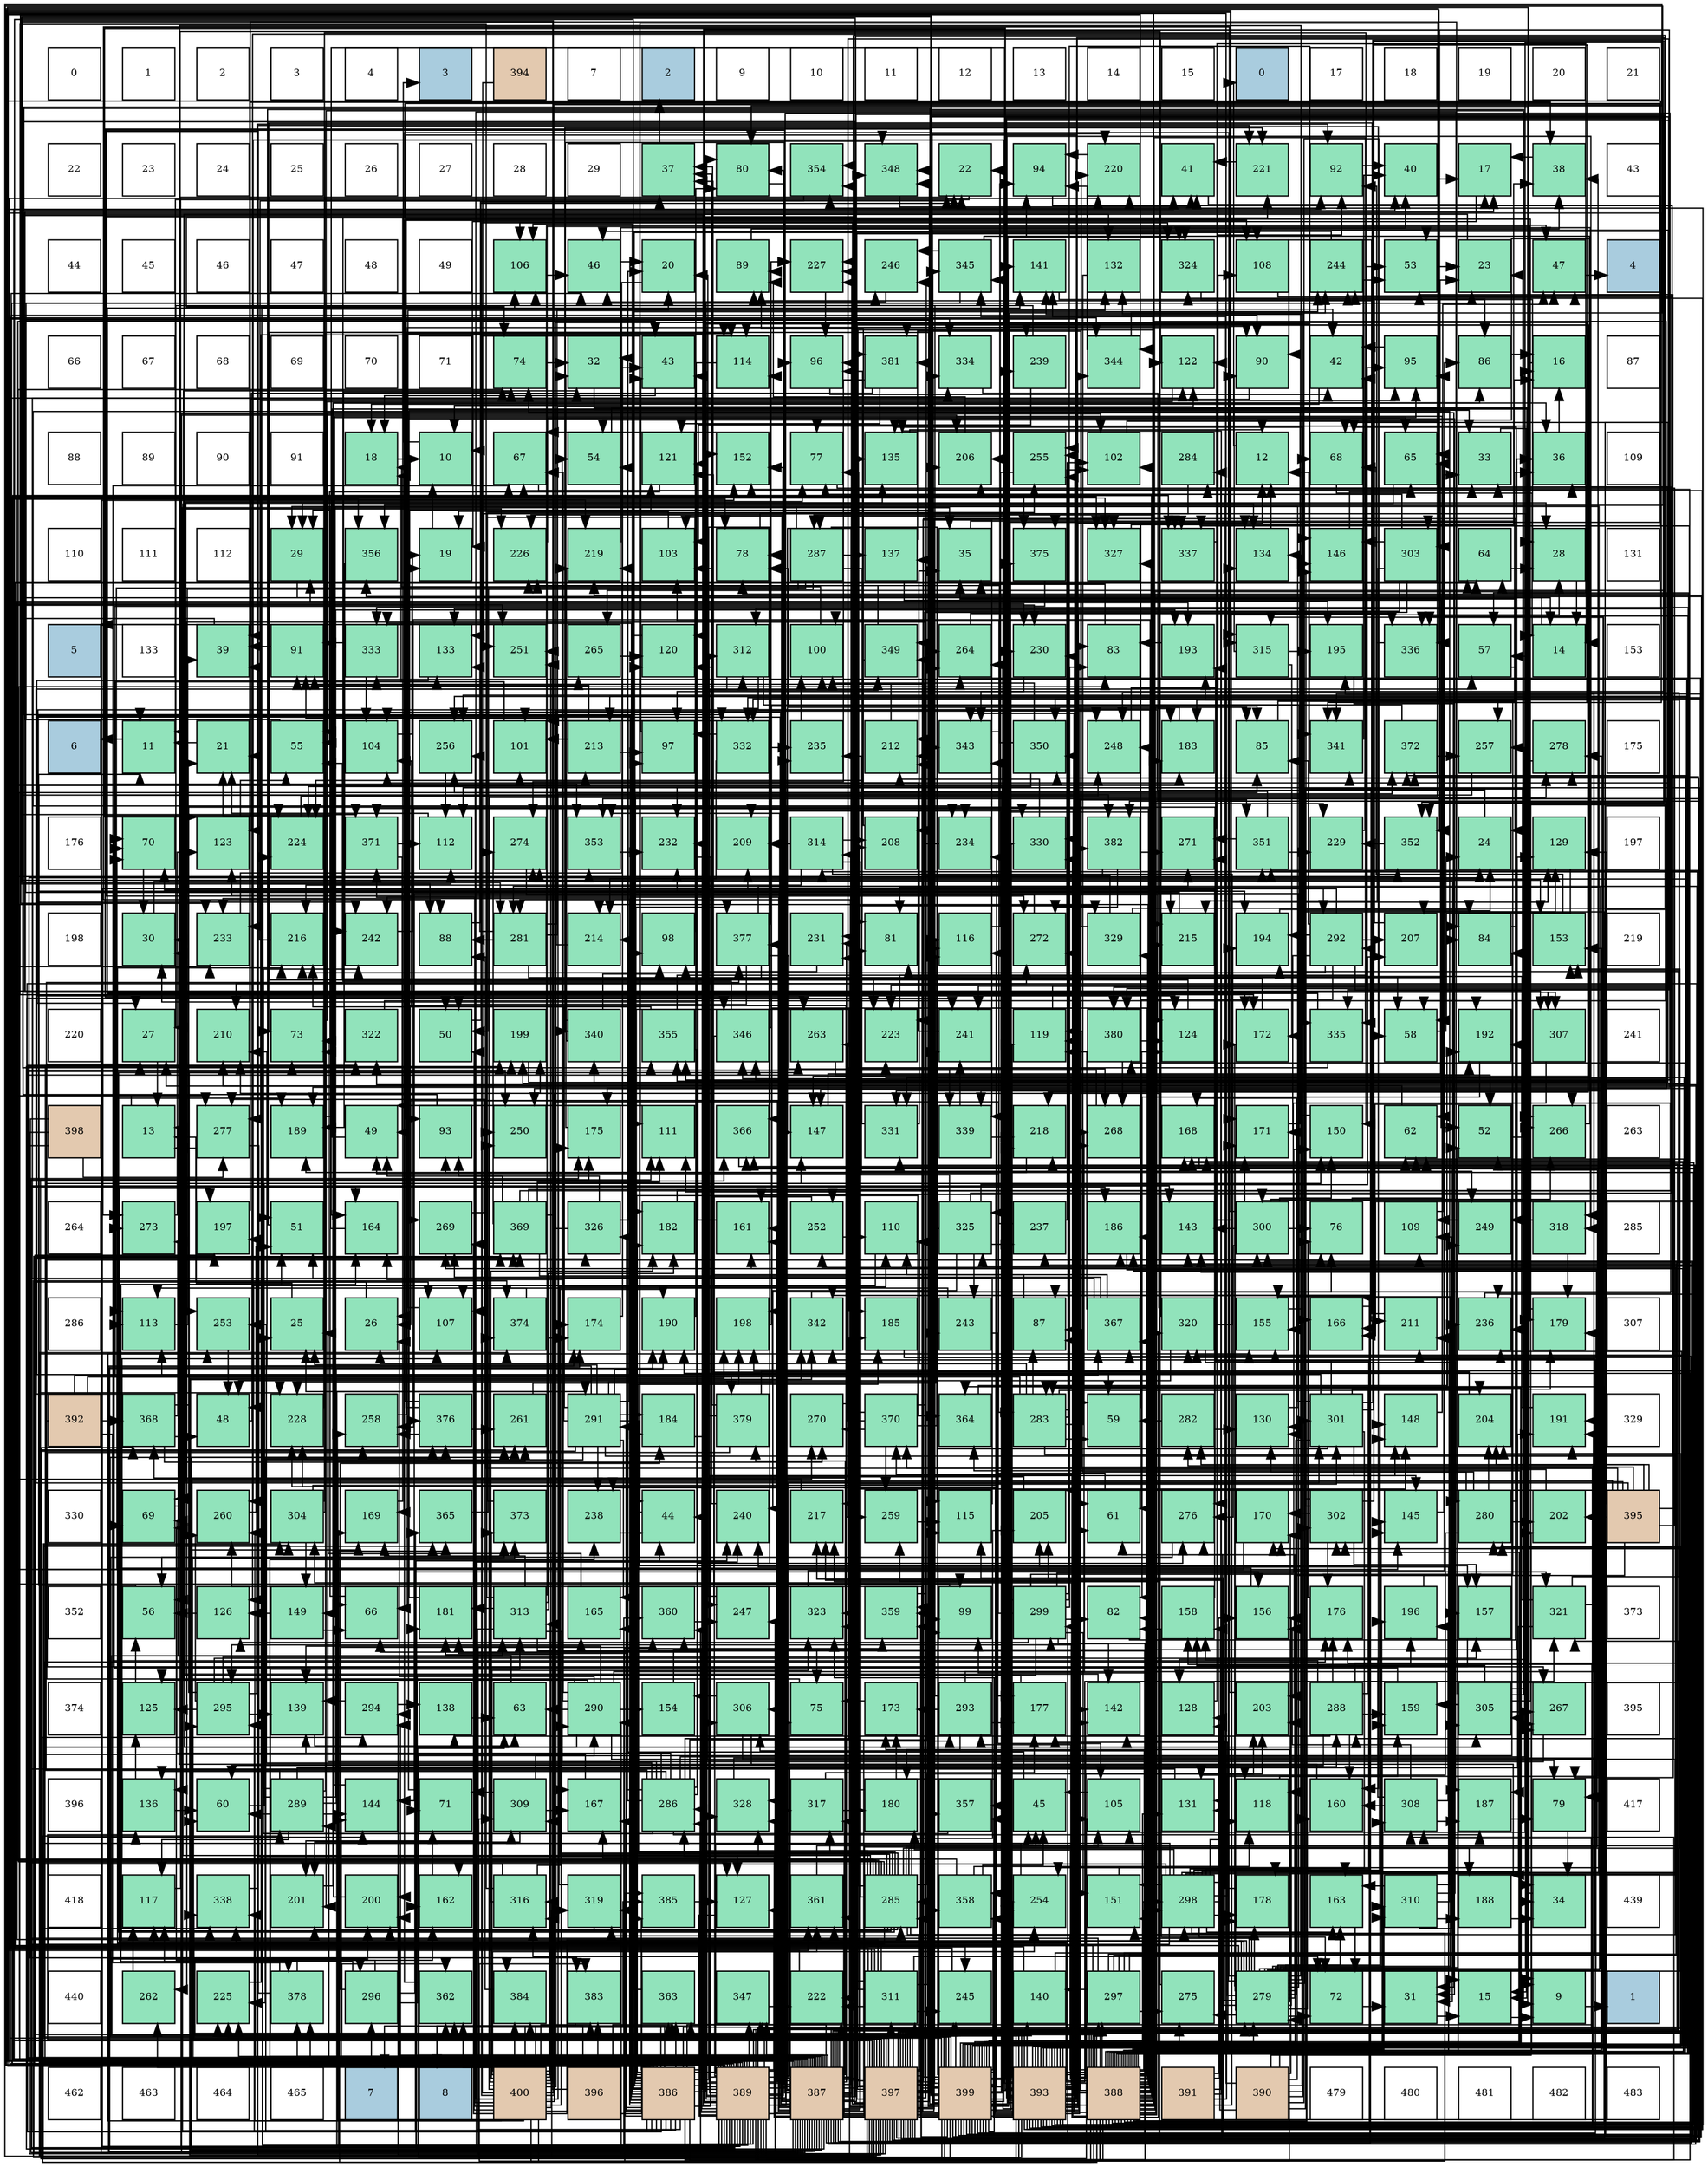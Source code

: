 digraph layout{
 rankdir=TB;
 splines=ortho;
 node [style=filled shape=square fixedsize=true width=0.6];
0[label="0", fontsize=8, fillcolor="#ffffff"];
1[label="1", fontsize=8, fillcolor="#ffffff"];
2[label="2", fontsize=8, fillcolor="#ffffff"];
3[label="3", fontsize=8, fillcolor="#ffffff"];
4[label="4", fontsize=8, fillcolor="#ffffff"];
5[label="3", fontsize=8, fillcolor="#a9ccde"];
6[label="394", fontsize=8, fillcolor="#e3c9af"];
7[label="7", fontsize=8, fillcolor="#ffffff"];
8[label="2", fontsize=8, fillcolor="#a9ccde"];
9[label="9", fontsize=8, fillcolor="#ffffff"];
10[label="10", fontsize=8, fillcolor="#ffffff"];
11[label="11", fontsize=8, fillcolor="#ffffff"];
12[label="12", fontsize=8, fillcolor="#ffffff"];
13[label="13", fontsize=8, fillcolor="#ffffff"];
14[label="14", fontsize=8, fillcolor="#ffffff"];
15[label="15", fontsize=8, fillcolor="#ffffff"];
16[label="0", fontsize=8, fillcolor="#a9ccde"];
17[label="17", fontsize=8, fillcolor="#ffffff"];
18[label="18", fontsize=8, fillcolor="#ffffff"];
19[label="19", fontsize=8, fillcolor="#ffffff"];
20[label="20", fontsize=8, fillcolor="#ffffff"];
21[label="21", fontsize=8, fillcolor="#ffffff"];
22[label="22", fontsize=8, fillcolor="#ffffff"];
23[label="23", fontsize=8, fillcolor="#ffffff"];
24[label="24", fontsize=8, fillcolor="#ffffff"];
25[label="25", fontsize=8, fillcolor="#ffffff"];
26[label="26", fontsize=8, fillcolor="#ffffff"];
27[label="27", fontsize=8, fillcolor="#ffffff"];
28[label="28", fontsize=8, fillcolor="#ffffff"];
29[label="29", fontsize=8, fillcolor="#ffffff"];
30[label="37", fontsize=8, fillcolor="#91e3bb"];
31[label="80", fontsize=8, fillcolor="#91e3bb"];
32[label="354", fontsize=8, fillcolor="#91e3bb"];
33[label="348", fontsize=8, fillcolor="#91e3bb"];
34[label="22", fontsize=8, fillcolor="#91e3bb"];
35[label="94", fontsize=8, fillcolor="#91e3bb"];
36[label="220", fontsize=8, fillcolor="#91e3bb"];
37[label="41", fontsize=8, fillcolor="#91e3bb"];
38[label="221", fontsize=8, fillcolor="#91e3bb"];
39[label="92", fontsize=8, fillcolor="#91e3bb"];
40[label="40", fontsize=8, fillcolor="#91e3bb"];
41[label="17", fontsize=8, fillcolor="#91e3bb"];
42[label="38", fontsize=8, fillcolor="#91e3bb"];
43[label="43", fontsize=8, fillcolor="#ffffff"];
44[label="44", fontsize=8, fillcolor="#ffffff"];
45[label="45", fontsize=8, fillcolor="#ffffff"];
46[label="46", fontsize=8, fillcolor="#ffffff"];
47[label="47", fontsize=8, fillcolor="#ffffff"];
48[label="48", fontsize=8, fillcolor="#ffffff"];
49[label="49", fontsize=8, fillcolor="#ffffff"];
50[label="106", fontsize=8, fillcolor="#91e3bb"];
51[label="46", fontsize=8, fillcolor="#91e3bb"];
52[label="20", fontsize=8, fillcolor="#91e3bb"];
53[label="89", fontsize=8, fillcolor="#91e3bb"];
54[label="227", fontsize=8, fillcolor="#91e3bb"];
55[label="246", fontsize=8, fillcolor="#91e3bb"];
56[label="345", fontsize=8, fillcolor="#91e3bb"];
57[label="141", fontsize=8, fillcolor="#91e3bb"];
58[label="132", fontsize=8, fillcolor="#91e3bb"];
59[label="324", fontsize=8, fillcolor="#91e3bb"];
60[label="108", fontsize=8, fillcolor="#91e3bb"];
61[label="244", fontsize=8, fillcolor="#91e3bb"];
62[label="53", fontsize=8, fillcolor="#91e3bb"];
63[label="23", fontsize=8, fillcolor="#91e3bb"];
64[label="47", fontsize=8, fillcolor="#91e3bb"];
65[label="4", fontsize=8, fillcolor="#a9ccde"];
66[label="66", fontsize=8, fillcolor="#ffffff"];
67[label="67", fontsize=8, fillcolor="#ffffff"];
68[label="68", fontsize=8, fillcolor="#ffffff"];
69[label="69", fontsize=8, fillcolor="#ffffff"];
70[label="70", fontsize=8, fillcolor="#ffffff"];
71[label="71", fontsize=8, fillcolor="#ffffff"];
72[label="74", fontsize=8, fillcolor="#91e3bb"];
73[label="32", fontsize=8, fillcolor="#91e3bb"];
74[label="43", fontsize=8, fillcolor="#91e3bb"];
75[label="114", fontsize=8, fillcolor="#91e3bb"];
76[label="96", fontsize=8, fillcolor="#91e3bb"];
77[label="381", fontsize=8, fillcolor="#91e3bb"];
78[label="334", fontsize=8, fillcolor="#91e3bb"];
79[label="239", fontsize=8, fillcolor="#91e3bb"];
80[label="344", fontsize=8, fillcolor="#91e3bb"];
81[label="122", fontsize=8, fillcolor="#91e3bb"];
82[label="90", fontsize=8, fillcolor="#91e3bb"];
83[label="42", fontsize=8, fillcolor="#91e3bb"];
84[label="95", fontsize=8, fillcolor="#91e3bb"];
85[label="86", fontsize=8, fillcolor="#91e3bb"];
86[label="16", fontsize=8, fillcolor="#91e3bb"];
87[label="87", fontsize=8, fillcolor="#ffffff"];
88[label="88", fontsize=8, fillcolor="#ffffff"];
89[label="89", fontsize=8, fillcolor="#ffffff"];
90[label="90", fontsize=8, fillcolor="#ffffff"];
91[label="91", fontsize=8, fillcolor="#ffffff"];
92[label="18", fontsize=8, fillcolor="#91e3bb"];
93[label="10", fontsize=8, fillcolor="#91e3bb"];
94[label="67", fontsize=8, fillcolor="#91e3bb"];
95[label="54", fontsize=8, fillcolor="#91e3bb"];
96[label="121", fontsize=8, fillcolor="#91e3bb"];
97[label="152", fontsize=8, fillcolor="#91e3bb"];
98[label="77", fontsize=8, fillcolor="#91e3bb"];
99[label="135", fontsize=8, fillcolor="#91e3bb"];
100[label="206", fontsize=8, fillcolor="#91e3bb"];
101[label="255", fontsize=8, fillcolor="#91e3bb"];
102[label="102", fontsize=8, fillcolor="#91e3bb"];
103[label="284", fontsize=8, fillcolor="#91e3bb"];
104[label="12", fontsize=8, fillcolor="#91e3bb"];
105[label="68", fontsize=8, fillcolor="#91e3bb"];
106[label="65", fontsize=8, fillcolor="#91e3bb"];
107[label="33", fontsize=8, fillcolor="#91e3bb"];
108[label="36", fontsize=8, fillcolor="#91e3bb"];
109[label="109", fontsize=8, fillcolor="#ffffff"];
110[label="110", fontsize=8, fillcolor="#ffffff"];
111[label="111", fontsize=8, fillcolor="#ffffff"];
112[label="112", fontsize=8, fillcolor="#ffffff"];
113[label="29", fontsize=8, fillcolor="#91e3bb"];
114[label="356", fontsize=8, fillcolor="#91e3bb"];
115[label="19", fontsize=8, fillcolor="#91e3bb"];
116[label="226", fontsize=8, fillcolor="#91e3bb"];
117[label="219", fontsize=8, fillcolor="#91e3bb"];
118[label="103", fontsize=8, fillcolor="#91e3bb"];
119[label="78", fontsize=8, fillcolor="#91e3bb"];
120[label="287", fontsize=8, fillcolor="#91e3bb"];
121[label="137", fontsize=8, fillcolor="#91e3bb"];
122[label="35", fontsize=8, fillcolor="#91e3bb"];
123[label="375", fontsize=8, fillcolor="#91e3bb"];
124[label="327", fontsize=8, fillcolor="#91e3bb"];
125[label="337", fontsize=8, fillcolor="#91e3bb"];
126[label="134", fontsize=8, fillcolor="#91e3bb"];
127[label="146", fontsize=8, fillcolor="#91e3bb"];
128[label="303", fontsize=8, fillcolor="#91e3bb"];
129[label="64", fontsize=8, fillcolor="#91e3bb"];
130[label="28", fontsize=8, fillcolor="#91e3bb"];
131[label="131", fontsize=8, fillcolor="#ffffff"];
132[label="5", fontsize=8, fillcolor="#a9ccde"];
133[label="133", fontsize=8, fillcolor="#ffffff"];
134[label="39", fontsize=8, fillcolor="#91e3bb"];
135[label="91", fontsize=8, fillcolor="#91e3bb"];
136[label="333", fontsize=8, fillcolor="#91e3bb"];
137[label="133", fontsize=8, fillcolor="#91e3bb"];
138[label="251", fontsize=8, fillcolor="#91e3bb"];
139[label="265", fontsize=8, fillcolor="#91e3bb"];
140[label="120", fontsize=8, fillcolor="#91e3bb"];
141[label="312", fontsize=8, fillcolor="#91e3bb"];
142[label="100", fontsize=8, fillcolor="#91e3bb"];
143[label="349", fontsize=8, fillcolor="#91e3bb"];
144[label="264", fontsize=8, fillcolor="#91e3bb"];
145[label="230", fontsize=8, fillcolor="#91e3bb"];
146[label="83", fontsize=8, fillcolor="#91e3bb"];
147[label="193", fontsize=8, fillcolor="#91e3bb"];
148[label="315", fontsize=8, fillcolor="#91e3bb"];
149[label="195", fontsize=8, fillcolor="#91e3bb"];
150[label="336", fontsize=8, fillcolor="#91e3bb"];
151[label="57", fontsize=8, fillcolor="#91e3bb"];
152[label="14", fontsize=8, fillcolor="#91e3bb"];
153[label="153", fontsize=8, fillcolor="#ffffff"];
154[label="6", fontsize=8, fillcolor="#a9ccde"];
155[label="11", fontsize=8, fillcolor="#91e3bb"];
156[label="21", fontsize=8, fillcolor="#91e3bb"];
157[label="55", fontsize=8, fillcolor="#91e3bb"];
158[label="104", fontsize=8, fillcolor="#91e3bb"];
159[label="256", fontsize=8, fillcolor="#91e3bb"];
160[label="101", fontsize=8, fillcolor="#91e3bb"];
161[label="213", fontsize=8, fillcolor="#91e3bb"];
162[label="97", fontsize=8, fillcolor="#91e3bb"];
163[label="332", fontsize=8, fillcolor="#91e3bb"];
164[label="235", fontsize=8, fillcolor="#91e3bb"];
165[label="212", fontsize=8, fillcolor="#91e3bb"];
166[label="343", fontsize=8, fillcolor="#91e3bb"];
167[label="350", fontsize=8, fillcolor="#91e3bb"];
168[label="248", fontsize=8, fillcolor="#91e3bb"];
169[label="183", fontsize=8, fillcolor="#91e3bb"];
170[label="85", fontsize=8, fillcolor="#91e3bb"];
171[label="341", fontsize=8, fillcolor="#91e3bb"];
172[label="372", fontsize=8, fillcolor="#91e3bb"];
173[label="257", fontsize=8, fillcolor="#91e3bb"];
174[label="278", fontsize=8, fillcolor="#91e3bb"];
175[label="175", fontsize=8, fillcolor="#ffffff"];
176[label="176", fontsize=8, fillcolor="#ffffff"];
177[label="70", fontsize=8, fillcolor="#91e3bb"];
178[label="123", fontsize=8, fillcolor="#91e3bb"];
179[label="224", fontsize=8, fillcolor="#91e3bb"];
180[label="371", fontsize=8, fillcolor="#91e3bb"];
181[label="112", fontsize=8, fillcolor="#91e3bb"];
182[label="274", fontsize=8, fillcolor="#91e3bb"];
183[label="353", fontsize=8, fillcolor="#91e3bb"];
184[label="232", fontsize=8, fillcolor="#91e3bb"];
185[label="209", fontsize=8, fillcolor="#91e3bb"];
186[label="314", fontsize=8, fillcolor="#91e3bb"];
187[label="208", fontsize=8, fillcolor="#91e3bb"];
188[label="234", fontsize=8, fillcolor="#91e3bb"];
189[label="330", fontsize=8, fillcolor="#91e3bb"];
190[label="382", fontsize=8, fillcolor="#91e3bb"];
191[label="271", fontsize=8, fillcolor="#91e3bb"];
192[label="351", fontsize=8, fillcolor="#91e3bb"];
193[label="229", fontsize=8, fillcolor="#91e3bb"];
194[label="352", fontsize=8, fillcolor="#91e3bb"];
195[label="24", fontsize=8, fillcolor="#91e3bb"];
196[label="129", fontsize=8, fillcolor="#91e3bb"];
197[label="197", fontsize=8, fillcolor="#ffffff"];
198[label="198", fontsize=8, fillcolor="#ffffff"];
199[label="30", fontsize=8, fillcolor="#91e3bb"];
200[label="233", fontsize=8, fillcolor="#91e3bb"];
201[label="216", fontsize=8, fillcolor="#91e3bb"];
202[label="242", fontsize=8, fillcolor="#91e3bb"];
203[label="88", fontsize=8, fillcolor="#91e3bb"];
204[label="281", fontsize=8, fillcolor="#91e3bb"];
205[label="214", fontsize=8, fillcolor="#91e3bb"];
206[label="98", fontsize=8, fillcolor="#91e3bb"];
207[label="377", fontsize=8, fillcolor="#91e3bb"];
208[label="231", fontsize=8, fillcolor="#91e3bb"];
209[label="81", fontsize=8, fillcolor="#91e3bb"];
210[label="116", fontsize=8, fillcolor="#91e3bb"];
211[label="272", fontsize=8, fillcolor="#91e3bb"];
212[label="329", fontsize=8, fillcolor="#91e3bb"];
213[label="215", fontsize=8, fillcolor="#91e3bb"];
214[label="194", fontsize=8, fillcolor="#91e3bb"];
215[label="292", fontsize=8, fillcolor="#91e3bb"];
216[label="207", fontsize=8, fillcolor="#91e3bb"];
217[label="84", fontsize=8, fillcolor="#91e3bb"];
218[label="153", fontsize=8, fillcolor="#91e3bb"];
219[label="219", fontsize=8, fillcolor="#ffffff"];
220[label="220", fontsize=8, fillcolor="#ffffff"];
221[label="27", fontsize=8, fillcolor="#91e3bb"];
222[label="210", fontsize=8, fillcolor="#91e3bb"];
223[label="73", fontsize=8, fillcolor="#91e3bb"];
224[label="322", fontsize=8, fillcolor="#91e3bb"];
225[label="50", fontsize=8, fillcolor="#91e3bb"];
226[label="199", fontsize=8, fillcolor="#91e3bb"];
227[label="340", fontsize=8, fillcolor="#91e3bb"];
228[label="355", fontsize=8, fillcolor="#91e3bb"];
229[label="346", fontsize=8, fillcolor="#91e3bb"];
230[label="263", fontsize=8, fillcolor="#91e3bb"];
231[label="223", fontsize=8, fillcolor="#91e3bb"];
232[label="241", fontsize=8, fillcolor="#91e3bb"];
233[label="119", fontsize=8, fillcolor="#91e3bb"];
234[label="380", fontsize=8, fillcolor="#91e3bb"];
235[label="124", fontsize=8, fillcolor="#91e3bb"];
236[label="172", fontsize=8, fillcolor="#91e3bb"];
237[label="335", fontsize=8, fillcolor="#91e3bb"];
238[label="58", fontsize=8, fillcolor="#91e3bb"];
239[label="192", fontsize=8, fillcolor="#91e3bb"];
240[label="307", fontsize=8, fillcolor="#91e3bb"];
241[label="241", fontsize=8, fillcolor="#ffffff"];
242[label="398", fontsize=8, fillcolor="#e3c9af"];
243[label="13", fontsize=8, fillcolor="#91e3bb"];
244[label="277", fontsize=8, fillcolor="#91e3bb"];
245[label="189", fontsize=8, fillcolor="#91e3bb"];
246[label="49", fontsize=8, fillcolor="#91e3bb"];
247[label="93", fontsize=8, fillcolor="#91e3bb"];
248[label="250", fontsize=8, fillcolor="#91e3bb"];
249[label="175", fontsize=8, fillcolor="#91e3bb"];
250[label="111", fontsize=8, fillcolor="#91e3bb"];
251[label="366", fontsize=8, fillcolor="#91e3bb"];
252[label="147", fontsize=8, fillcolor="#91e3bb"];
253[label="331", fontsize=8, fillcolor="#91e3bb"];
254[label="339", fontsize=8, fillcolor="#91e3bb"];
255[label="218", fontsize=8, fillcolor="#91e3bb"];
256[label="268", fontsize=8, fillcolor="#91e3bb"];
257[label="168", fontsize=8, fillcolor="#91e3bb"];
258[label="171", fontsize=8, fillcolor="#91e3bb"];
259[label="150", fontsize=8, fillcolor="#91e3bb"];
260[label="62", fontsize=8, fillcolor="#91e3bb"];
261[label="52", fontsize=8, fillcolor="#91e3bb"];
262[label="266", fontsize=8, fillcolor="#91e3bb"];
263[label="263", fontsize=8, fillcolor="#ffffff"];
264[label="264", fontsize=8, fillcolor="#ffffff"];
265[label="273", fontsize=8, fillcolor="#91e3bb"];
266[label="197", fontsize=8, fillcolor="#91e3bb"];
267[label="51", fontsize=8, fillcolor="#91e3bb"];
268[label="164", fontsize=8, fillcolor="#91e3bb"];
269[label="269", fontsize=8, fillcolor="#91e3bb"];
270[label="369", fontsize=8, fillcolor="#91e3bb"];
271[label="326", fontsize=8, fillcolor="#91e3bb"];
272[label="182", fontsize=8, fillcolor="#91e3bb"];
273[label="161", fontsize=8, fillcolor="#91e3bb"];
274[label="252", fontsize=8, fillcolor="#91e3bb"];
275[label="110", fontsize=8, fillcolor="#91e3bb"];
276[label="325", fontsize=8, fillcolor="#91e3bb"];
277[label="237", fontsize=8, fillcolor="#91e3bb"];
278[label="186", fontsize=8, fillcolor="#91e3bb"];
279[label="143", fontsize=8, fillcolor="#91e3bb"];
280[label="300", fontsize=8, fillcolor="#91e3bb"];
281[label="76", fontsize=8, fillcolor="#91e3bb"];
282[label="109", fontsize=8, fillcolor="#91e3bb"];
283[label="249", fontsize=8, fillcolor="#91e3bb"];
284[label="318", fontsize=8, fillcolor="#91e3bb"];
285[label="285", fontsize=8, fillcolor="#ffffff"];
286[label="286", fontsize=8, fillcolor="#ffffff"];
287[label="113", fontsize=8, fillcolor="#91e3bb"];
288[label="253", fontsize=8, fillcolor="#91e3bb"];
289[label="25", fontsize=8, fillcolor="#91e3bb"];
290[label="26", fontsize=8, fillcolor="#91e3bb"];
291[label="107", fontsize=8, fillcolor="#91e3bb"];
292[label="374", fontsize=8, fillcolor="#91e3bb"];
293[label="174", fontsize=8, fillcolor="#91e3bb"];
294[label="190", fontsize=8, fillcolor="#91e3bb"];
295[label="198", fontsize=8, fillcolor="#91e3bb"];
296[label="342", fontsize=8, fillcolor="#91e3bb"];
297[label="185", fontsize=8, fillcolor="#91e3bb"];
298[label="243", fontsize=8, fillcolor="#91e3bb"];
299[label="87", fontsize=8, fillcolor="#91e3bb"];
300[label="367", fontsize=8, fillcolor="#91e3bb"];
301[label="320", fontsize=8, fillcolor="#91e3bb"];
302[label="155", fontsize=8, fillcolor="#91e3bb"];
303[label="166", fontsize=8, fillcolor="#91e3bb"];
304[label="211", fontsize=8, fillcolor="#91e3bb"];
305[label="236", fontsize=8, fillcolor="#91e3bb"];
306[label="179", fontsize=8, fillcolor="#91e3bb"];
307[label="307", fontsize=8, fillcolor="#ffffff"];
308[label="392", fontsize=8, fillcolor="#e3c9af"];
309[label="368", fontsize=8, fillcolor="#91e3bb"];
310[label="48", fontsize=8, fillcolor="#91e3bb"];
311[label="228", fontsize=8, fillcolor="#91e3bb"];
312[label="258", fontsize=8, fillcolor="#91e3bb"];
313[label="376", fontsize=8, fillcolor="#91e3bb"];
314[label="261", fontsize=8, fillcolor="#91e3bb"];
315[label="291", fontsize=8, fillcolor="#91e3bb"];
316[label="184", fontsize=8, fillcolor="#91e3bb"];
317[label="379", fontsize=8, fillcolor="#91e3bb"];
318[label="270", fontsize=8, fillcolor="#91e3bb"];
319[label="370", fontsize=8, fillcolor="#91e3bb"];
320[label="364", fontsize=8, fillcolor="#91e3bb"];
321[label="283", fontsize=8, fillcolor="#91e3bb"];
322[label="59", fontsize=8, fillcolor="#91e3bb"];
323[label="282", fontsize=8, fillcolor="#91e3bb"];
324[label="130", fontsize=8, fillcolor="#91e3bb"];
325[label="301", fontsize=8, fillcolor="#91e3bb"];
326[label="148", fontsize=8, fillcolor="#91e3bb"];
327[label="204", fontsize=8, fillcolor="#91e3bb"];
328[label="191", fontsize=8, fillcolor="#91e3bb"];
329[label="329", fontsize=8, fillcolor="#ffffff"];
330[label="330", fontsize=8, fillcolor="#ffffff"];
331[label="69", fontsize=8, fillcolor="#91e3bb"];
332[label="260", fontsize=8, fillcolor="#91e3bb"];
333[label="304", fontsize=8, fillcolor="#91e3bb"];
334[label="169", fontsize=8, fillcolor="#91e3bb"];
335[label="365", fontsize=8, fillcolor="#91e3bb"];
336[label="373", fontsize=8, fillcolor="#91e3bb"];
337[label="238", fontsize=8, fillcolor="#91e3bb"];
338[label="44", fontsize=8, fillcolor="#91e3bb"];
339[label="240", fontsize=8, fillcolor="#91e3bb"];
340[label="217", fontsize=8, fillcolor="#91e3bb"];
341[label="259", fontsize=8, fillcolor="#91e3bb"];
342[label="115", fontsize=8, fillcolor="#91e3bb"];
343[label="205", fontsize=8, fillcolor="#91e3bb"];
344[label="61", fontsize=8, fillcolor="#91e3bb"];
345[label="276", fontsize=8, fillcolor="#91e3bb"];
346[label="170", fontsize=8, fillcolor="#91e3bb"];
347[label="302", fontsize=8, fillcolor="#91e3bb"];
348[label="145", fontsize=8, fillcolor="#91e3bb"];
349[label="280", fontsize=8, fillcolor="#91e3bb"];
350[label="202", fontsize=8, fillcolor="#91e3bb"];
351[label="395", fontsize=8, fillcolor="#e3c9af"];
352[label="352", fontsize=8, fillcolor="#ffffff"];
353[label="56", fontsize=8, fillcolor="#91e3bb"];
354[label="126", fontsize=8, fillcolor="#91e3bb"];
355[label="149", fontsize=8, fillcolor="#91e3bb"];
356[label="66", fontsize=8, fillcolor="#91e3bb"];
357[label="181", fontsize=8, fillcolor="#91e3bb"];
358[label="313", fontsize=8, fillcolor="#91e3bb"];
359[label="165", fontsize=8, fillcolor="#91e3bb"];
360[label="360", fontsize=8, fillcolor="#91e3bb"];
361[label="247", fontsize=8, fillcolor="#91e3bb"];
362[label="323", fontsize=8, fillcolor="#91e3bb"];
363[label="359", fontsize=8, fillcolor="#91e3bb"];
364[label="99", fontsize=8, fillcolor="#91e3bb"];
365[label="299", fontsize=8, fillcolor="#91e3bb"];
366[label="82", fontsize=8, fillcolor="#91e3bb"];
367[label="158", fontsize=8, fillcolor="#91e3bb"];
368[label="156", fontsize=8, fillcolor="#91e3bb"];
369[label="176", fontsize=8, fillcolor="#91e3bb"];
370[label="196", fontsize=8, fillcolor="#91e3bb"];
371[label="157", fontsize=8, fillcolor="#91e3bb"];
372[label="321", fontsize=8, fillcolor="#91e3bb"];
373[label="373", fontsize=8, fillcolor="#ffffff"];
374[label="374", fontsize=8, fillcolor="#ffffff"];
375[label="125", fontsize=8, fillcolor="#91e3bb"];
376[label="295", fontsize=8, fillcolor="#91e3bb"];
377[label="139", fontsize=8, fillcolor="#91e3bb"];
378[label="294", fontsize=8, fillcolor="#91e3bb"];
379[label="138", fontsize=8, fillcolor="#91e3bb"];
380[label="63", fontsize=8, fillcolor="#91e3bb"];
381[label="290", fontsize=8, fillcolor="#91e3bb"];
382[label="154", fontsize=8, fillcolor="#91e3bb"];
383[label="306", fontsize=8, fillcolor="#91e3bb"];
384[label="75", fontsize=8, fillcolor="#91e3bb"];
385[label="173", fontsize=8, fillcolor="#91e3bb"];
386[label="293", fontsize=8, fillcolor="#91e3bb"];
387[label="177", fontsize=8, fillcolor="#91e3bb"];
388[label="142", fontsize=8, fillcolor="#91e3bb"];
389[label="128", fontsize=8, fillcolor="#91e3bb"];
390[label="203", fontsize=8, fillcolor="#91e3bb"];
391[label="288", fontsize=8, fillcolor="#91e3bb"];
392[label="159", fontsize=8, fillcolor="#91e3bb"];
393[label="305", fontsize=8, fillcolor="#91e3bb"];
394[label="267", fontsize=8, fillcolor="#91e3bb"];
395[label="395", fontsize=8, fillcolor="#ffffff"];
396[label="396", fontsize=8, fillcolor="#ffffff"];
397[label="136", fontsize=8, fillcolor="#91e3bb"];
398[label="60", fontsize=8, fillcolor="#91e3bb"];
399[label="289", fontsize=8, fillcolor="#91e3bb"];
400[label="144", fontsize=8, fillcolor="#91e3bb"];
401[label="71", fontsize=8, fillcolor="#91e3bb"];
402[label="309", fontsize=8, fillcolor="#91e3bb"];
403[label="167", fontsize=8, fillcolor="#91e3bb"];
404[label="286", fontsize=8, fillcolor="#91e3bb"];
405[label="328", fontsize=8, fillcolor="#91e3bb"];
406[label="317", fontsize=8, fillcolor="#91e3bb"];
407[label="180", fontsize=8, fillcolor="#91e3bb"];
408[label="357", fontsize=8, fillcolor="#91e3bb"];
409[label="45", fontsize=8, fillcolor="#91e3bb"];
410[label="105", fontsize=8, fillcolor="#91e3bb"];
411[label="131", fontsize=8, fillcolor="#91e3bb"];
412[label="118", fontsize=8, fillcolor="#91e3bb"];
413[label="160", fontsize=8, fillcolor="#91e3bb"];
414[label="308", fontsize=8, fillcolor="#91e3bb"];
415[label="187", fontsize=8, fillcolor="#91e3bb"];
416[label="79", fontsize=8, fillcolor="#91e3bb"];
417[label="417", fontsize=8, fillcolor="#ffffff"];
418[label="418", fontsize=8, fillcolor="#ffffff"];
419[label="117", fontsize=8, fillcolor="#91e3bb"];
420[label="338", fontsize=8, fillcolor="#91e3bb"];
421[label="201", fontsize=8, fillcolor="#91e3bb"];
422[label="200", fontsize=8, fillcolor="#91e3bb"];
423[label="162", fontsize=8, fillcolor="#91e3bb"];
424[label="316", fontsize=8, fillcolor="#91e3bb"];
425[label="319", fontsize=8, fillcolor="#91e3bb"];
426[label="385", fontsize=8, fillcolor="#91e3bb"];
427[label="127", fontsize=8, fillcolor="#91e3bb"];
428[label="361", fontsize=8, fillcolor="#91e3bb"];
429[label="285", fontsize=8, fillcolor="#91e3bb"];
430[label="358", fontsize=8, fillcolor="#91e3bb"];
431[label="254", fontsize=8, fillcolor="#91e3bb"];
432[label="151", fontsize=8, fillcolor="#91e3bb"];
433[label="298", fontsize=8, fillcolor="#91e3bb"];
434[label="178", fontsize=8, fillcolor="#91e3bb"];
435[label="163", fontsize=8, fillcolor="#91e3bb"];
436[label="310", fontsize=8, fillcolor="#91e3bb"];
437[label="188", fontsize=8, fillcolor="#91e3bb"];
438[label="34", fontsize=8, fillcolor="#91e3bb"];
439[label="439", fontsize=8, fillcolor="#ffffff"];
440[label="440", fontsize=8, fillcolor="#ffffff"];
441[label="262", fontsize=8, fillcolor="#91e3bb"];
442[label="225", fontsize=8, fillcolor="#91e3bb"];
443[label="378", fontsize=8, fillcolor="#91e3bb"];
444[label="296", fontsize=8, fillcolor="#91e3bb"];
445[label="362", fontsize=8, fillcolor="#91e3bb"];
446[label="384", fontsize=8, fillcolor="#91e3bb"];
447[label="383", fontsize=8, fillcolor="#91e3bb"];
448[label="363", fontsize=8, fillcolor="#91e3bb"];
449[label="347", fontsize=8, fillcolor="#91e3bb"];
450[label="222", fontsize=8, fillcolor="#91e3bb"];
451[label="311", fontsize=8, fillcolor="#91e3bb"];
452[label="245", fontsize=8, fillcolor="#91e3bb"];
453[label="140", fontsize=8, fillcolor="#91e3bb"];
454[label="297", fontsize=8, fillcolor="#91e3bb"];
455[label="275", fontsize=8, fillcolor="#91e3bb"];
456[label="279", fontsize=8, fillcolor="#91e3bb"];
457[label="72", fontsize=8, fillcolor="#91e3bb"];
458[label="31", fontsize=8, fillcolor="#91e3bb"];
459[label="15", fontsize=8, fillcolor="#91e3bb"];
460[label="9", fontsize=8, fillcolor="#91e3bb"];
461[label="1", fontsize=8, fillcolor="#a9ccde"];
462[label="462", fontsize=8, fillcolor="#ffffff"];
463[label="463", fontsize=8, fillcolor="#ffffff"];
464[label="464", fontsize=8, fillcolor="#ffffff"];
465[label="465", fontsize=8, fillcolor="#ffffff"];
466[label="7", fontsize=8, fillcolor="#a9ccde"];
467[label="8", fontsize=8, fillcolor="#a9ccde"];
468[label="400", fontsize=8, fillcolor="#e3c9af"];
469[label="396", fontsize=8, fillcolor="#e3c9af"];
470[label="386", fontsize=8, fillcolor="#e3c9af"];
471[label="389", fontsize=8, fillcolor="#e3c9af"];
472[label="387", fontsize=8, fillcolor="#e3c9af"];
473[label="397", fontsize=8, fillcolor="#e3c9af"];
474[label="399", fontsize=8, fillcolor="#e3c9af"];
475[label="393", fontsize=8, fillcolor="#e3c9af"];
476[label="388", fontsize=8, fillcolor="#e3c9af"];
477[label="391", fontsize=8, fillcolor="#e3c9af"];
478[label="390", fontsize=8, fillcolor="#e3c9af"];
479[label="479", fontsize=8, fillcolor="#ffffff"];
480[label="480", fontsize=8, fillcolor="#ffffff"];
481[label="481", fontsize=8, fillcolor="#ffffff"];
482[label="482", fontsize=8, fillcolor="#ffffff"];
483[label="483", fontsize=8, fillcolor="#ffffff"];
edge [constraint=false, style=vis];460 -> 461;
93 -> 5;
155 -> 154;
104 -> 16;
243 -> 460;
152 -> 460;
459 -> 460;
86 -> 460;
41 -> 93;
92 -> 93;
115 -> 93;
52 -> 93;
156 -> 155;
34 -> 155;
63 -> 155;
195 -> 104;
289 -> 243;
290 -> 243;
221 -> 243;
130 -> 152;
113 -> 152;
199 -> 459;
458 -> 459;
73 -> 459;
107 -> 459;
438 -> 86;
122 -> 86;
108 -> 86;
30 -> 8;
42 -> 41;
134 -> 41;
40 -> 41;
37 -> 41;
83 -> 92;
74 -> 92;
338 -> 115;
409 -> 52;
51 -> 52;
64 -> 65;
310 -> 156;
246 -> 156;
225 -> 34;
267 -> 34;
261 -> 63;
62 -> 63;
95 -> 63;
157 -> 63;
353 -> 155;
151 -> 195;
238 -> 195;
322 -> 104;
398 -> 289;
344 -> 290;
260 -> 221;
380 -> 243;
129 -> 130;
106 -> 113;
356 -> 113;
94 -> 152;
105 -> 152;
331 -> 199;
177 -> 199;
401 -> 458;
457 -> 458;
223 -> 458;
72 -> 73;
384 -> 73;
281 -> 107;
98 -> 107;
119 -> 438;
416 -> 438;
31 -> 122;
209 -> 122;
366 -> 122;
146 -> 122;
217 -> 108;
170 -> 108;
85 -> 86;
299 -> 30;
203 -> 30;
53 -> 42;
82 -> 134;
135 -> 134;
39 -> 40;
247 -> 40;
35 -> 37;
84 -> 83;
76 -> 83;
162 -> 74;
206 -> 74;
364 -> 74;
142 -> 92;
160 -> 92;
102 -> 338;
118 -> 115;
158 -> 115;
410 -> 409;
50 -> 51;
291 -> 52;
60 -> 64;
282 -> 64;
275 -> 310;
250 -> 246;
181 -> 156;
287 -> 156;
75 -> 225;
342 -> 267;
210 -> 34;
419 -> 34;
412 -> 261;
233 -> 62;
140 -> 95;
96 -> 157;
81 -> 157;
178 -> 157;
235 -> 157;
375 -> 353;
354 -> 353;
427 -> 467;
389 -> 151;
196 -> 238;
324 -> 195;
411 -> 195;
58 -> 322;
137 -> 322;
126 -> 104;
99 -> 104;
397 -> 398;
397 -> 375;
121 -> 344;
121 -> 260;
379 -> 380;
377 -> 380;
453 -> 129;
453 -> 209;
453 -> 233;
57 -> 130;
388 -> 130;
279 -> 130;
400 -> 106;
348 -> 106;
127 -> 106;
252 -> 106;
326 -> 356;
355 -> 356;
355 -> 354;
259 -> 113;
432 -> 113;
97 -> 94;
218 -> 105;
382 -> 105;
302 -> 331;
368 -> 177;
371 -> 177;
367 -> 177;
392 -> 177;
413 -> 199;
273 -> 199;
423 -> 401;
435 -> 457;
268 -> 223;
359 -> 223;
303 -> 223;
403 -> 223;
257 -> 458;
334 -> 72;
346 -> 72;
258 -> 72;
236 -> 72;
385 -> 384;
293 -> 73;
249 -> 73;
369 -> 281;
387 -> 98;
434 -> 98;
306 -> 98;
407 -> 98;
357 -> 107;
272 -> 107;
169 -> 119;
316 -> 416;
297 -> 416;
278 -> 416;
415 -> 416;
437 -> 438;
245 -> 438;
294 -> 31;
328 -> 209;
239 -> 366;
147 -> 146;
214 -> 217;
149 -> 217;
370 -> 217;
266 -> 217;
295 -> 170;
226 -> 108;
422 -> 108;
421 -> 85;
350 -> 299;
390 -> 203;
327 -> 30;
343 -> 30;
100 -> 53;
216 -> 53;
187 -> 53;
185 -> 53;
222 -> 42;
304 -> 82;
165 -> 135;
161 -> 135;
161 -> 162;
161 -> 160;
205 -> 135;
213 -> 134;
201 -> 134;
340 -> 39;
255 -> 247;
117 -> 40;
36 -> 35;
38 -> 37;
450 -> 37;
231 -> 84;
179 -> 84;
442 -> 84;
116 -> 84;
54 -> 76;
311 -> 83;
193 -> 83;
145 -> 162;
208 -> 206;
184 -> 364;
200 -> 74;
188 -> 142;
164 -> 142;
305 -> 160;
277 -> 102;
277 -> 118;
337 -> 338;
79 -> 118;
79 -> 50;
339 -> 118;
232 -> 158;
202 -> 115;
298 -> 410;
298 -> 291;
61 -> 51;
452 -> 51;
55 -> 51;
361 -> 52;
168 -> 60;
283 -> 282;
248 -> 64;
138 -> 132;
274 -> 275;
274 -> 412;
288 -> 310;
431 -> 250;
101 -> 181;
159 -> 181;
173 -> 287;
312 -> 75;
341 -> 342;
332 -> 267;
314 -> 210;
441 -> 419;
230 -> 261;
144 -> 62;
139 -> 140;
262 -> 95;
394 -> 95;
256 -> 96;
269 -> 96;
318 -> 81;
191 -> 81;
211 -> 178;
265 -> 178;
182 -> 235;
455 -> 353;
345 -> 353;
244 -> 427;
174 -> 389;
456 -> 151;
456 -> 129;
456 -> 356;
456 -> 331;
456 -> 457;
456 -> 366;
456 -> 412;
456 -> 324;
456 -> 411;
456 -> 57;
456 -> 388;
456 -> 400;
456 -> 348;
456 -> 127;
456 -> 252;
456 -> 326;
456 -> 432;
456 -> 218;
456 -> 302;
456 -> 368;
456 -> 371;
456 -> 413;
456 -> 273;
456 -> 435;
456 -> 268;
456 -> 303;
456 -> 257;
456 -> 334;
456 -> 258;
456 -> 236;
456 -> 385;
456 -> 249;
456 -> 387;
456 -> 434;
456 -> 306;
456 -> 262;
456 -> 455;
456 -> 345;
349 -> 233;
349 -> 196;
349 -> 324;
349 -> 411;
349 -> 350;
349 -> 327;
204 -> 238;
204 -> 203;
204 -> 81;
204 -> 58;
204 -> 137;
323 -> 322;
323 -> 324;
321 -> 62;
321 -> 322;
321 -> 299;
321 -> 275;
321 -> 233;
321 -> 137;
321 -> 327;
321 -> 256;
321 -> 211;
103 -> 137;
429 -> 119;
429 -> 31;
429 -> 209;
429 -> 146;
429 -> 170;
429 -> 275;
429 -> 126;
429 -> 99;
429 -> 169;
429 -> 316;
429 -> 297;
429 -> 278;
429 -> 437;
429 -> 245;
429 -> 294;
429 -> 328;
429 -> 239;
429 -> 147;
429 -> 149;
429 -> 370;
429 -> 266;
429 -> 295;
429 -> 226;
429 -> 422;
429 -> 390;
429 -> 343;
404 -> 289;
404 -> 331;
404 -> 281;
404 -> 181;
404 -> 342;
404 -> 96;
404 -> 397;
404 -> 377;
404 -> 359;
404 -> 357;
404 -> 297;
404 -> 415;
404 -> 288;
404 -> 173;
404 -> 345;
120 -> 225;
120 -> 209;
120 -> 342;
120 -> 397;
120 -> 121;
120 -> 288;
120 -> 265;
391 -> 398;
391 -> 94;
391 -> 379;
391 -> 392;
391 -> 413;
391 -> 369;
391 -> 306;
391 -> 370;
399 -> 398;
399 -> 75;
399 -> 419;
399 -> 57;
399 -> 400;
399 -> 252;
399 -> 259;
399 -> 294;
399 -> 328;
399 -> 147;
381 -> 289;
381 -> 290;
381 -> 221;
381 -> 344;
381 -> 260;
381 -> 380;
381 -> 94;
381 -> 375;
381 -> 377;
381 -> 97;
381 -> 382;
315 -> 289;
315 -> 260;
315 -> 281;
315 -> 371;
315 -> 268;
315 -> 359;
315 -> 169;
315 -> 316;
315 -> 222;
315 -> 205;
315 -> 201;
315 -> 442;
315 -> 337;
315 -> 232;
215 -> 344;
215 -> 170;
215 -> 258;
215 -> 434;
215 -> 214;
215 -> 216;
215 -> 185;
215 -> 201;
386 -> 221;
386 -> 385;
386 -> 387;
386 -> 407;
386 -> 149;
378 -> 379;
378 -> 377;
376 -> 375;
376 -> 377;
376 -> 371;
376 -> 266;
376 -> 332;
376 -> 256;
376 -> 345;
444 -> 380;
444 -> 331;
444 -> 368;
444 -> 268;
444 -> 316;
454 -> 282;
454 -> 453;
454 -> 279;
454 -> 328;
454 -> 304;
454 -> 138;
454 -> 274;
454 -> 211;
454 -> 455;
433 -> 457;
433 -> 57;
433 -> 279;
433 -> 400;
433 -> 348;
433 -> 326;
433 -> 432;
433 -> 302;
433 -> 368;
433 -> 367;
433 -> 392;
433 -> 273;
433 -> 423;
433 -> 435;
433 -> 359;
433 -> 257;
433 -> 346;
433 -> 434;
433 -> 407;
433 -> 394;
365 -> 246;
365 -> 401;
365 -> 366;
365 -> 146;
365 -> 178;
365 -> 354;
365 -> 388;
365 -> 127;
365 -> 259;
365 -> 432;
365 -> 147;
365 -> 101;
280 -> 281;
280 -> 354;
280 -> 279;
280 -> 259;
280 -> 258;
280 -> 262;
280 -> 345;
325 -> 31;
325 -> 287;
325 -> 412;
325 -> 348;
325 -> 355;
325 -> 239;
325 -> 431;
325 -> 159;
325 -> 144;
325 -> 191;
347 -> 105;
347 -> 127;
347 -> 371;
347 -> 346;
347 -> 369;
347 -> 139;
128 -> 127;
128 -> 100;
128 -> 187;
128 -> 213;
128 -> 231;
333 -> 355;
333 -> 259;
333 -> 413;
333 -> 387;
393 -> 267;
393 -> 261;
393 -> 218;
393 -> 367;
393 -> 392;
393 -> 249;
393 -> 421;
393 -> 394;
383 -> 382;
383 -> 435;
383 -> 437;
240 -> 302;
414 -> 368;
414 -> 367;
414 -> 413;
414 -> 415;
414 -> 370;
402 -> 401;
402 -> 303;
402 -> 403;
402 -> 421;
436 -> 282;
436 -> 435;
436 -> 437;
436 -> 304;
436 -> 188;
436 -> 305;
451 -> 457;
451 -> 82;
451 -> 364;
451 -> 161;
451 -> 201;
451 -> 36;
451 -> 450;
451 -> 54;
451 -> 145;
451 -> 79;
451 -> 452;
141 -> 303;
141 -> 245;
141 -> 304;
358 -> 384;
358 -> 140;
358 -> 403;
358 -> 334;
358 -> 293;
358 -> 306;
358 -> 357;
358 -> 272;
358 -> 421;
186 -> 258;
186 -> 187;
186 -> 185;
186 -> 201;
186 -> 283;
148 -> 82;
148 -> 236;
148 -> 149;
424 -> 236;
424 -> 293;
424 -> 369;
424 -> 272;
406 -> 387;
406 -> 407;
284 -> 306;
284 -> 283;
425 -> 357;
425 -> 421;
301 -> 310;
301 -> 169;
301 -> 415;
301 -> 147;
301 -> 214;
301 -> 226;
372 -> 415;
372 -> 328;
372 -> 239;
372 -> 214;
224 -> 239;
362 -> 85;
59 -> 85;
276 -> 216;
276 -> 311;
276 -> 208;
276 -> 277;
276 -> 339;
276 -> 298;
276 -> 61;
271 -> 247;
271 -> 206;
271 -> 222;
124 -> 42;
405 -> 42;
212 -> 165;
212 -> 36;
212 -> 450;
189 -> 165;
253 -> 165;
253 -> 164;
163 -> 162;
163 -> 160;
163 -> 205;
163 -> 164;
136 -> 135;
136 -> 158;
78 -> 213;
237 -> 50;
237 -> 340;
150 -> 39;
125 -> 39;
420 -> 39;
254 -> 255;
254 -> 232;
227 -> 206;
227 -> 117;
227 -> 38;
171 -> 40;
296 -> 36;
166 -> 35;
80 -> 35;
80 -> 410;
56 -> 35;
56 -> 452;
56 -> 55;
229 -> 38;
229 -> 54;
229 -> 361;
449 -> 450;
33 -> 37;
143 -> 179;
143 -> 116;
167 -> 142;
167 -> 179;
167 -> 116;
192 -> 76;
192 -> 193;
192 -> 191;
194 -> 193;
183 -> 184;
32 -> 200;
228 -> 338;
228 -> 102;
228 -> 158;
114 -> 202;
408 -> 202;
430 -> 409;
430 -> 291;
430 -> 412;
363 -> 55;
360 -> 361;
428 -> 168;
445 -> 60;
448 -> 60;
320 -> 283;
335 -> 248;
251 -> 64;
300 -> 275;
300 -> 233;
300 -> 81;
300 -> 269;
309 -> 310;
309 -> 230;
309 -> 139;
309 -> 318;
309 -> 265;
270 -> 246;
270 -> 250;
270 -> 210;
270 -> 173;
270 -> 341;
270 -> 262;
270 -> 182;
319 -> 250;
319 -> 210;
319 -> 341;
319 -> 441;
319 -> 230;
319 -> 318;
180 -> 246;
180 -> 181;
172 -> 101;
172 -> 173;
336 -> 101;
292 -> 287;
123 -> 287;
313 -> 62;
313 -> 312;
313 -> 314;
313 -> 262;
207 -> 225;
207 -> 261;
207 -> 75;
207 -> 256;
207 -> 191;
443 -> 267;
443 -> 419;
443 -> 211;
317 -> 140;
317 -> 235;
317 -> 394;
317 -> 182;
234 -> 235;
234 -> 256;
77 -> 96;
77 -> 178;
77 -> 182;
190 -> 191;
190 -> 211;
190 -> 182;
447 -> 466;
446 -> 244;
426 -> 427;
470 -> 221;
470 -> 338;
470 -> 162;
470 -> 364;
470 -> 50;
470 -> 140;
470 -> 235;
470 -> 302;
470 -> 367;
470 -> 273;
470 -> 403;
470 -> 272;
470 -> 297;
470 -> 278;
470 -> 117;
470 -> 116;
470 -> 200;
470 -> 202;
470 -> 61;
470 -> 168;
470 -> 404;
470 -> 391;
470 -> 315;
470 -> 376;
470 -> 444;
470 -> 240;
470 -> 414;
470 -> 284;
470 -> 425;
470 -> 271;
470 -> 405;
470 -> 136;
470 -> 237;
470 -> 125;
470 -> 254;
470 -> 445;
470 -> 448;
470 -> 320;
470 -> 335;
470 -> 251;
470 -> 270;
470 -> 313;
470 -> 207;
470 -> 443;
470 -> 446;
470 -> 426;
472 -> 290;
472 -> 409;
472 -> 384;
472 -> 76;
472 -> 160;
472 -> 118;
472 -> 158;
472 -> 410;
472 -> 50;
472 -> 291;
472 -> 400;
472 -> 252;
472 -> 326;
472 -> 97;
472 -> 218;
472 -> 273;
472 -> 423;
472 -> 303;
472 -> 257;
472 -> 334;
472 -> 346;
472 -> 236;
472 -> 293;
472 -> 249;
472 -> 357;
472 -> 245;
472 -> 294;
472 -> 266;
472 -> 295;
472 -> 422;
472 -> 100;
472 -> 340;
472 -> 255;
472 -> 231;
472 -> 179;
472 -> 442;
472 -> 116;
472 -> 54;
472 -> 311;
472 -> 145;
472 -> 208;
472 -> 184;
472 -> 305;
472 -> 337;
472 -> 339;
472 -> 232;
472 -> 202;
472 -> 452;
472 -> 248;
472 -> 404;
472 -> 391;
472 -> 215;
472 -> 386;
472 -> 376;
472 -> 454;
472 -> 365;
472 -> 325;
472 -> 383;
472 -> 186;
472 -> 148;
472 -> 406;
472 -> 224;
472 -> 362;
472 -> 271;
472 -> 124;
472 -> 405;
472 -> 212;
472 -> 189;
472 -> 78;
472 -> 150;
472 -> 125;
472 -> 227;
472 -> 171;
472 -> 296;
472 -> 166;
472 -> 449;
472 -> 33;
472 -> 194;
472 -> 183;
472 -> 32;
472 -> 363;
472 -> 360;
472 -> 448;
472 -> 335;
472 -> 251;
472 -> 300;
472 -> 309;
472 -> 270;
472 -> 313;
472 -> 207;
472 -> 443;
472 -> 317;
476 -> 344;
476 -> 260;
476 -> 129;
476 -> 94;
476 -> 119;
476 -> 366;
476 -> 170;
476 -> 247;
476 -> 142;
476 -> 102;
476 -> 291;
476 -> 388;
476 -> 432;
476 -> 97;
476 -> 218;
476 -> 392;
476 -> 423;
476 -> 257;
476 -> 434;
476 -> 278;
476 -> 245;
476 -> 214;
476 -> 295;
476 -> 226;
476 -> 205;
476 -> 213;
476 -> 193;
476 -> 200;
476 -> 232;
476 -> 168;
476 -> 101;
476 -> 394;
476 -> 244;
476 -> 120;
476 -> 399;
476 -> 386;
476 -> 378;
476 -> 376;
476 -> 444;
476 -> 454;
476 -> 280;
476 -> 325;
476 -> 347;
476 -> 393;
476 -> 383;
476 -> 414;
476 -> 402;
476 -> 436;
476 -> 451;
476 -> 141;
476 -> 358;
476 -> 406;
476 -> 301;
476 -> 276;
476 -> 124;
476 -> 212;
476 -> 189;
476 -> 253;
476 -> 163;
476 -> 136;
476 -> 237;
476 -> 150;
476 -> 420;
476 -> 254;
476 -> 166;
476 -> 56;
476 -> 229;
476 -> 183;
476 -> 32;
476 -> 428;
476 -> 320;
476 -> 335;
476 -> 251;
476 -> 300;
476 -> 319;
476 -> 180;
476 -> 172;
476 -> 313;
476 -> 234;
476 -> 77;
476 -> 190;
476 -> 447;
476 -> 426;
471 -> 290;
471 -> 409;
471 -> 356;
471 -> 105;
471 -> 119;
471 -> 31;
471 -> 76;
471 -> 102;
471 -> 410;
471 -> 427;
471 -> 279;
471 -> 348;
471 -> 326;
471 -> 97;
471 -> 403;
471 -> 334;
471 -> 346;
471 -> 293;
471 -> 249;
471 -> 369;
471 -> 272;
471 -> 226;
471 -> 422;
471 -> 117;
471 -> 179;
471 -> 311;
471 -> 184;
471 -> 188;
471 -> 164;
471 -> 339;
471 -> 55;
471 -> 361;
471 -> 244;
471 -> 404;
471 -> 399;
471 -> 315;
471 -> 215;
471 -> 365;
471 -> 325;
471 -> 128;
471 -> 393;
471 -> 383;
471 -> 240;
471 -> 414;
471 -> 451;
471 -> 141;
471 -> 148;
471 -> 424;
471 -> 406;
471 -> 362;
471 -> 124;
471 -> 405;
471 -> 78;
471 -> 420;
471 -> 171;
471 -> 296;
471 -> 80;
471 -> 449;
471 -> 33;
471 -> 143;
471 -> 194;
471 -> 114;
471 -> 408;
471 -> 363;
471 -> 360;
471 -> 309;
471 -> 270;
471 -> 234;
478 -> 238;
478 -> 203;
478 -> 389;
478 -> 196;
478 -> 324;
478 -> 58;
478 -> 126;
478 -> 99;
478 -> 350;
478 -> 390;
478 -> 343;
477 -> 238;
477 -> 389;
477 -> 196;
477 -> 411;
477 -> 126;
477 -> 99;
477 -> 103;
308 -> 300;
308 -> 309;
308 -> 207;
308 -> 443;
308 -> 317;
475 -> 146;
475 -> 299;
475 -> 75;
475 -> 419;
475 -> 411;
475 -> 137;
475 -> 126;
475 -> 453;
475 -> 57;
475 -> 388;
475 -> 252;
475 -> 268;
475 -> 385;
475 -> 169;
475 -> 278;
475 -> 294;
475 -> 295;
475 -> 422;
475 -> 390;
475 -> 327;
475 -> 343;
475 -> 255;
475 -> 117;
475 -> 145;
475 -> 337;
475 -> 79;
475 -> 274;
475 -> 431;
475 -> 159;
475 -> 312;
475 -> 332;
475 -> 314;
475 -> 144;
475 -> 269;
475 -> 455;
475 -> 349;
475 -> 204;
475 -> 323;
475 -> 120;
475 -> 381;
475 -> 433;
475 -> 347;
475 -> 128;
475 -> 333;
475 -> 240;
475 -> 436;
475 -> 141;
475 -> 186;
475 -> 148;
475 -> 284;
475 -> 372;
475 -> 224;
475 -> 59;
475 -> 276;
475 -> 189;
475 -> 253;
475 -> 237;
475 -> 150;
475 -> 125;
475 -> 420;
475 -> 171;
475 -> 166;
475 -> 80;
475 -> 449;
475 -> 167;
475 -> 192;
475 -> 194;
475 -> 183;
475 -> 228;
475 -> 114;
475 -> 408;
475 -> 430;
475 -> 445;
475 -> 319;
475 -> 336;
475 -> 123;
6 -> 138;
351 -> 151;
351 -> 299;
351 -> 203;
351 -> 196;
351 -> 58;
351 -> 99;
351 -> 350;
351 -> 390;
351 -> 327;
351 -> 343;
351 -> 174;
351 -> 323;
351 -> 103;
469 -> 138;
469 -> 428;
469 -> 445;
469 -> 448;
469 -> 447;
473 -> 398;
473 -> 397;
473 -> 121;
473 -> 100;
473 -> 216;
473 -> 187;
473 -> 222;
473 -> 161;
473 -> 340;
473 -> 255;
473 -> 38;
473 -> 450;
473 -> 231;
473 -> 442;
473 -> 54;
473 -> 311;
473 -> 208;
473 -> 184;
473 -> 305;
473 -> 277;
473 -> 61;
473 -> 312;
473 -> 341;
473 -> 144;
473 -> 269;
473 -> 318;
473 -> 265;
473 -> 456;
473 -> 204;
473 -> 321;
473 -> 429;
473 -> 381;
473 -> 378;
473 -> 280;
473 -> 333;
473 -> 301;
473 -> 372;
473 -> 59;
473 -> 124;
473 -> 405;
473 -> 253;
473 -> 163;
473 -> 125;
473 -> 420;
473 -> 254;
473 -> 296;
473 -> 56;
473 -> 229;
473 -> 449;
473 -> 33;
473 -> 143;
473 -> 167;
473 -> 192;
473 -> 194;
473 -> 183;
473 -> 32;
473 -> 228;
473 -> 114;
473 -> 430;
473 -> 363;
473 -> 360;
473 -> 428;
473 -> 251;
473 -> 172;
473 -> 336;
473 -> 292;
473 -> 123;
473 -> 234;
473 -> 77;
473 -> 190;
242 -> 427;
242 -> 244;
242 -> 447;
242 -> 446;
474 -> 82;
474 -> 364;
474 -> 342;
474 -> 210;
474 -> 100;
474 -> 185;
474 -> 222;
474 -> 165;
474 -> 213;
474 -> 340;
474 -> 36;
474 -> 231;
474 -> 442;
474 -> 145;
474 -> 200;
474 -> 188;
474 -> 305;
474 -> 339;
474 -> 298;
474 -> 61;
474 -> 452;
474 -> 248;
474 -> 431;
474 -> 159;
474 -> 332;
474 -> 314;
474 -> 230;
474 -> 144;
474 -> 174;
474 -> 456;
474 -> 349;
474 -> 321;
474 -> 429;
474 -> 433;
474 -> 280;
474 -> 347;
474 -> 333;
474 -> 393;
474 -> 402;
474 -> 358;
474 -> 424;
474 -> 425;
474 -> 301;
474 -> 372;
474 -> 362;
474 -> 59;
474 -> 189;
474 -> 163;
474 -> 136;
474 -> 78;
474 -> 150;
474 -> 227;
474 -> 171;
474 -> 296;
474 -> 166;
474 -> 80;
474 -> 56;
474 -> 229;
474 -> 33;
474 -> 143;
474 -> 167;
474 -> 192;
474 -> 228;
474 -> 408;
474 -> 430;
474 -> 363;
474 -> 360;
474 -> 320;
474 -> 180;
474 -> 292;
474 -> 77;
468 -> 225;
468 -> 250;
468 -> 168;
468 -> 248;
468 -> 138;
468 -> 288;
468 -> 431;
468 -> 159;
468 -> 312;
468 -> 332;
468 -> 314;
468 -> 441;
468 -> 269;
468 -> 174;
468 -> 456;
468 -> 349;
468 -> 204;
468 -> 321;
468 -> 429;
468 -> 381;
468 -> 378;
468 -> 433;
468 -> 402;
468 -> 358;
468 -> 424;
468 -> 425;
468 -> 362;
468 -> 59;
468 -> 428;
468 -> 445;
468 -> 448;
468 -> 180;
468 -> 172;
468 -> 336;
468 -> 292;
468 -> 123;
468 -> 190;
468 -> 447;
468 -> 446;
468 -> 426;
edge [constraint=true, style=invis];
0 -> 22 -> 44 -> 66 -> 88 -> 110 -> 132 -> 154 -> 176 -> 198 -> 220 -> 242 -> 264 -> 286 -> 308 -> 330 -> 352 -> 374 -> 396 -> 418 -> 440 -> 462;
1 -> 23 -> 45 -> 67 -> 89 -> 111 -> 133 -> 155 -> 177 -> 199 -> 221 -> 243 -> 265 -> 287 -> 309 -> 331 -> 353 -> 375 -> 397 -> 419 -> 441 -> 463;
2 -> 24 -> 46 -> 68 -> 90 -> 112 -> 134 -> 156 -> 178 -> 200 -> 222 -> 244 -> 266 -> 288 -> 310 -> 332 -> 354 -> 376 -> 398 -> 420 -> 442 -> 464;
3 -> 25 -> 47 -> 69 -> 91 -> 113 -> 135 -> 157 -> 179 -> 201 -> 223 -> 245 -> 267 -> 289 -> 311 -> 333 -> 355 -> 377 -> 399 -> 421 -> 443 -> 465;
4 -> 26 -> 48 -> 70 -> 92 -> 114 -> 136 -> 158 -> 180 -> 202 -> 224 -> 246 -> 268 -> 290 -> 312 -> 334 -> 356 -> 378 -> 400 -> 422 -> 444 -> 466;
5 -> 27 -> 49 -> 71 -> 93 -> 115 -> 137 -> 159 -> 181 -> 203 -> 225 -> 247 -> 269 -> 291 -> 313 -> 335 -> 357 -> 379 -> 401 -> 423 -> 445 -> 467;
6 -> 28 -> 50 -> 72 -> 94 -> 116 -> 138 -> 160 -> 182 -> 204 -> 226 -> 248 -> 270 -> 292 -> 314 -> 336 -> 358 -> 380 -> 402 -> 424 -> 446 -> 468;
7 -> 29 -> 51 -> 73 -> 95 -> 117 -> 139 -> 161 -> 183 -> 205 -> 227 -> 249 -> 271 -> 293 -> 315 -> 337 -> 359 -> 381 -> 403 -> 425 -> 447 -> 469;
8 -> 30 -> 52 -> 74 -> 96 -> 118 -> 140 -> 162 -> 184 -> 206 -> 228 -> 250 -> 272 -> 294 -> 316 -> 338 -> 360 -> 382 -> 404 -> 426 -> 448 -> 470;
9 -> 31 -> 53 -> 75 -> 97 -> 119 -> 141 -> 163 -> 185 -> 207 -> 229 -> 251 -> 273 -> 295 -> 317 -> 339 -> 361 -> 383 -> 405 -> 427 -> 449 -> 471;
10 -> 32 -> 54 -> 76 -> 98 -> 120 -> 142 -> 164 -> 186 -> 208 -> 230 -> 252 -> 274 -> 296 -> 318 -> 340 -> 362 -> 384 -> 406 -> 428 -> 450 -> 472;
11 -> 33 -> 55 -> 77 -> 99 -> 121 -> 143 -> 165 -> 187 -> 209 -> 231 -> 253 -> 275 -> 297 -> 319 -> 341 -> 363 -> 385 -> 407 -> 429 -> 451 -> 473;
12 -> 34 -> 56 -> 78 -> 100 -> 122 -> 144 -> 166 -> 188 -> 210 -> 232 -> 254 -> 276 -> 298 -> 320 -> 342 -> 364 -> 386 -> 408 -> 430 -> 452 -> 474;
13 -> 35 -> 57 -> 79 -> 101 -> 123 -> 145 -> 167 -> 189 -> 211 -> 233 -> 255 -> 277 -> 299 -> 321 -> 343 -> 365 -> 387 -> 409 -> 431 -> 453 -> 475;
14 -> 36 -> 58 -> 80 -> 102 -> 124 -> 146 -> 168 -> 190 -> 212 -> 234 -> 256 -> 278 -> 300 -> 322 -> 344 -> 366 -> 388 -> 410 -> 432 -> 454 -> 476;
15 -> 37 -> 59 -> 81 -> 103 -> 125 -> 147 -> 169 -> 191 -> 213 -> 235 -> 257 -> 279 -> 301 -> 323 -> 345 -> 367 -> 389 -> 411 -> 433 -> 455 -> 477;
16 -> 38 -> 60 -> 82 -> 104 -> 126 -> 148 -> 170 -> 192 -> 214 -> 236 -> 258 -> 280 -> 302 -> 324 -> 346 -> 368 -> 390 -> 412 -> 434 -> 456 -> 478;
17 -> 39 -> 61 -> 83 -> 105 -> 127 -> 149 -> 171 -> 193 -> 215 -> 237 -> 259 -> 281 -> 303 -> 325 -> 347 -> 369 -> 391 -> 413 -> 435 -> 457 -> 479;
18 -> 40 -> 62 -> 84 -> 106 -> 128 -> 150 -> 172 -> 194 -> 216 -> 238 -> 260 -> 282 -> 304 -> 326 -> 348 -> 370 -> 392 -> 414 -> 436 -> 458 -> 480;
19 -> 41 -> 63 -> 85 -> 107 -> 129 -> 151 -> 173 -> 195 -> 217 -> 239 -> 261 -> 283 -> 305 -> 327 -> 349 -> 371 -> 393 -> 415 -> 437 -> 459 -> 481;
20 -> 42 -> 64 -> 86 -> 108 -> 130 -> 152 -> 174 -> 196 -> 218 -> 240 -> 262 -> 284 -> 306 -> 328 -> 350 -> 372 -> 394 -> 416 -> 438 -> 460 -> 482;
21 -> 43 -> 65 -> 87 -> 109 -> 131 -> 153 -> 175 -> 197 -> 219 -> 241 -> 263 -> 285 -> 307 -> 329 -> 351 -> 373 -> 395 -> 417 -> 439 -> 461 -> 483;
rank = same {0 -> 1 -> 2 -> 3 -> 4 -> 5 -> 6 -> 7 -> 8 -> 9 -> 10 -> 11 -> 12 -> 13 -> 14 -> 15 -> 16 -> 17 -> 18 -> 19 -> 20 -> 21};
rank = same {22 -> 23 -> 24 -> 25 -> 26 -> 27 -> 28 -> 29 -> 30 -> 31 -> 32 -> 33 -> 34 -> 35 -> 36 -> 37 -> 38 -> 39 -> 40 -> 41 -> 42 -> 43};
rank = same {44 -> 45 -> 46 -> 47 -> 48 -> 49 -> 50 -> 51 -> 52 -> 53 -> 54 -> 55 -> 56 -> 57 -> 58 -> 59 -> 60 -> 61 -> 62 -> 63 -> 64 -> 65};
rank = same {66 -> 67 -> 68 -> 69 -> 70 -> 71 -> 72 -> 73 -> 74 -> 75 -> 76 -> 77 -> 78 -> 79 -> 80 -> 81 -> 82 -> 83 -> 84 -> 85 -> 86 -> 87};
rank = same {88 -> 89 -> 90 -> 91 -> 92 -> 93 -> 94 -> 95 -> 96 -> 97 -> 98 -> 99 -> 100 -> 101 -> 102 -> 103 -> 104 -> 105 -> 106 -> 107 -> 108 -> 109};
rank = same {110 -> 111 -> 112 -> 113 -> 114 -> 115 -> 116 -> 117 -> 118 -> 119 -> 120 -> 121 -> 122 -> 123 -> 124 -> 125 -> 126 -> 127 -> 128 -> 129 -> 130 -> 131};
rank = same {132 -> 133 -> 134 -> 135 -> 136 -> 137 -> 138 -> 139 -> 140 -> 141 -> 142 -> 143 -> 144 -> 145 -> 146 -> 147 -> 148 -> 149 -> 150 -> 151 -> 152 -> 153};
rank = same {154 -> 155 -> 156 -> 157 -> 158 -> 159 -> 160 -> 161 -> 162 -> 163 -> 164 -> 165 -> 166 -> 167 -> 168 -> 169 -> 170 -> 171 -> 172 -> 173 -> 174 -> 175};
rank = same {176 -> 177 -> 178 -> 179 -> 180 -> 181 -> 182 -> 183 -> 184 -> 185 -> 186 -> 187 -> 188 -> 189 -> 190 -> 191 -> 192 -> 193 -> 194 -> 195 -> 196 -> 197};
rank = same {198 -> 199 -> 200 -> 201 -> 202 -> 203 -> 204 -> 205 -> 206 -> 207 -> 208 -> 209 -> 210 -> 211 -> 212 -> 213 -> 214 -> 215 -> 216 -> 217 -> 218 -> 219};
rank = same {220 -> 221 -> 222 -> 223 -> 224 -> 225 -> 226 -> 227 -> 228 -> 229 -> 230 -> 231 -> 232 -> 233 -> 234 -> 235 -> 236 -> 237 -> 238 -> 239 -> 240 -> 241};
rank = same {242 -> 243 -> 244 -> 245 -> 246 -> 247 -> 248 -> 249 -> 250 -> 251 -> 252 -> 253 -> 254 -> 255 -> 256 -> 257 -> 258 -> 259 -> 260 -> 261 -> 262 -> 263};
rank = same {264 -> 265 -> 266 -> 267 -> 268 -> 269 -> 270 -> 271 -> 272 -> 273 -> 274 -> 275 -> 276 -> 277 -> 278 -> 279 -> 280 -> 281 -> 282 -> 283 -> 284 -> 285};
rank = same {286 -> 287 -> 288 -> 289 -> 290 -> 291 -> 292 -> 293 -> 294 -> 295 -> 296 -> 297 -> 298 -> 299 -> 300 -> 301 -> 302 -> 303 -> 304 -> 305 -> 306 -> 307};
rank = same {308 -> 309 -> 310 -> 311 -> 312 -> 313 -> 314 -> 315 -> 316 -> 317 -> 318 -> 319 -> 320 -> 321 -> 322 -> 323 -> 324 -> 325 -> 326 -> 327 -> 328 -> 329};
rank = same {330 -> 331 -> 332 -> 333 -> 334 -> 335 -> 336 -> 337 -> 338 -> 339 -> 340 -> 341 -> 342 -> 343 -> 344 -> 345 -> 346 -> 347 -> 348 -> 349 -> 350 -> 351};
rank = same {352 -> 353 -> 354 -> 355 -> 356 -> 357 -> 358 -> 359 -> 360 -> 361 -> 362 -> 363 -> 364 -> 365 -> 366 -> 367 -> 368 -> 369 -> 370 -> 371 -> 372 -> 373};
rank = same {374 -> 375 -> 376 -> 377 -> 378 -> 379 -> 380 -> 381 -> 382 -> 383 -> 384 -> 385 -> 386 -> 387 -> 388 -> 389 -> 390 -> 391 -> 392 -> 393 -> 394 -> 395};
rank = same {396 -> 397 -> 398 -> 399 -> 400 -> 401 -> 402 -> 403 -> 404 -> 405 -> 406 -> 407 -> 408 -> 409 -> 410 -> 411 -> 412 -> 413 -> 414 -> 415 -> 416 -> 417};
rank = same {418 -> 419 -> 420 -> 421 -> 422 -> 423 -> 424 -> 425 -> 426 -> 427 -> 428 -> 429 -> 430 -> 431 -> 432 -> 433 -> 434 -> 435 -> 436 -> 437 -> 438 -> 439};
rank = same {440 -> 441 -> 442 -> 443 -> 444 -> 445 -> 446 -> 447 -> 448 -> 449 -> 450 -> 451 -> 452 -> 453 -> 454 -> 455 -> 456 -> 457 -> 458 -> 459 -> 460 -> 461};
rank = same {462 -> 463 -> 464 -> 465 -> 466 -> 467 -> 468 -> 469 -> 470 -> 471 -> 472 -> 473 -> 474 -> 475 -> 476 -> 477 -> 478 -> 479 -> 480 -> 481 -> 482 -> 483};
}